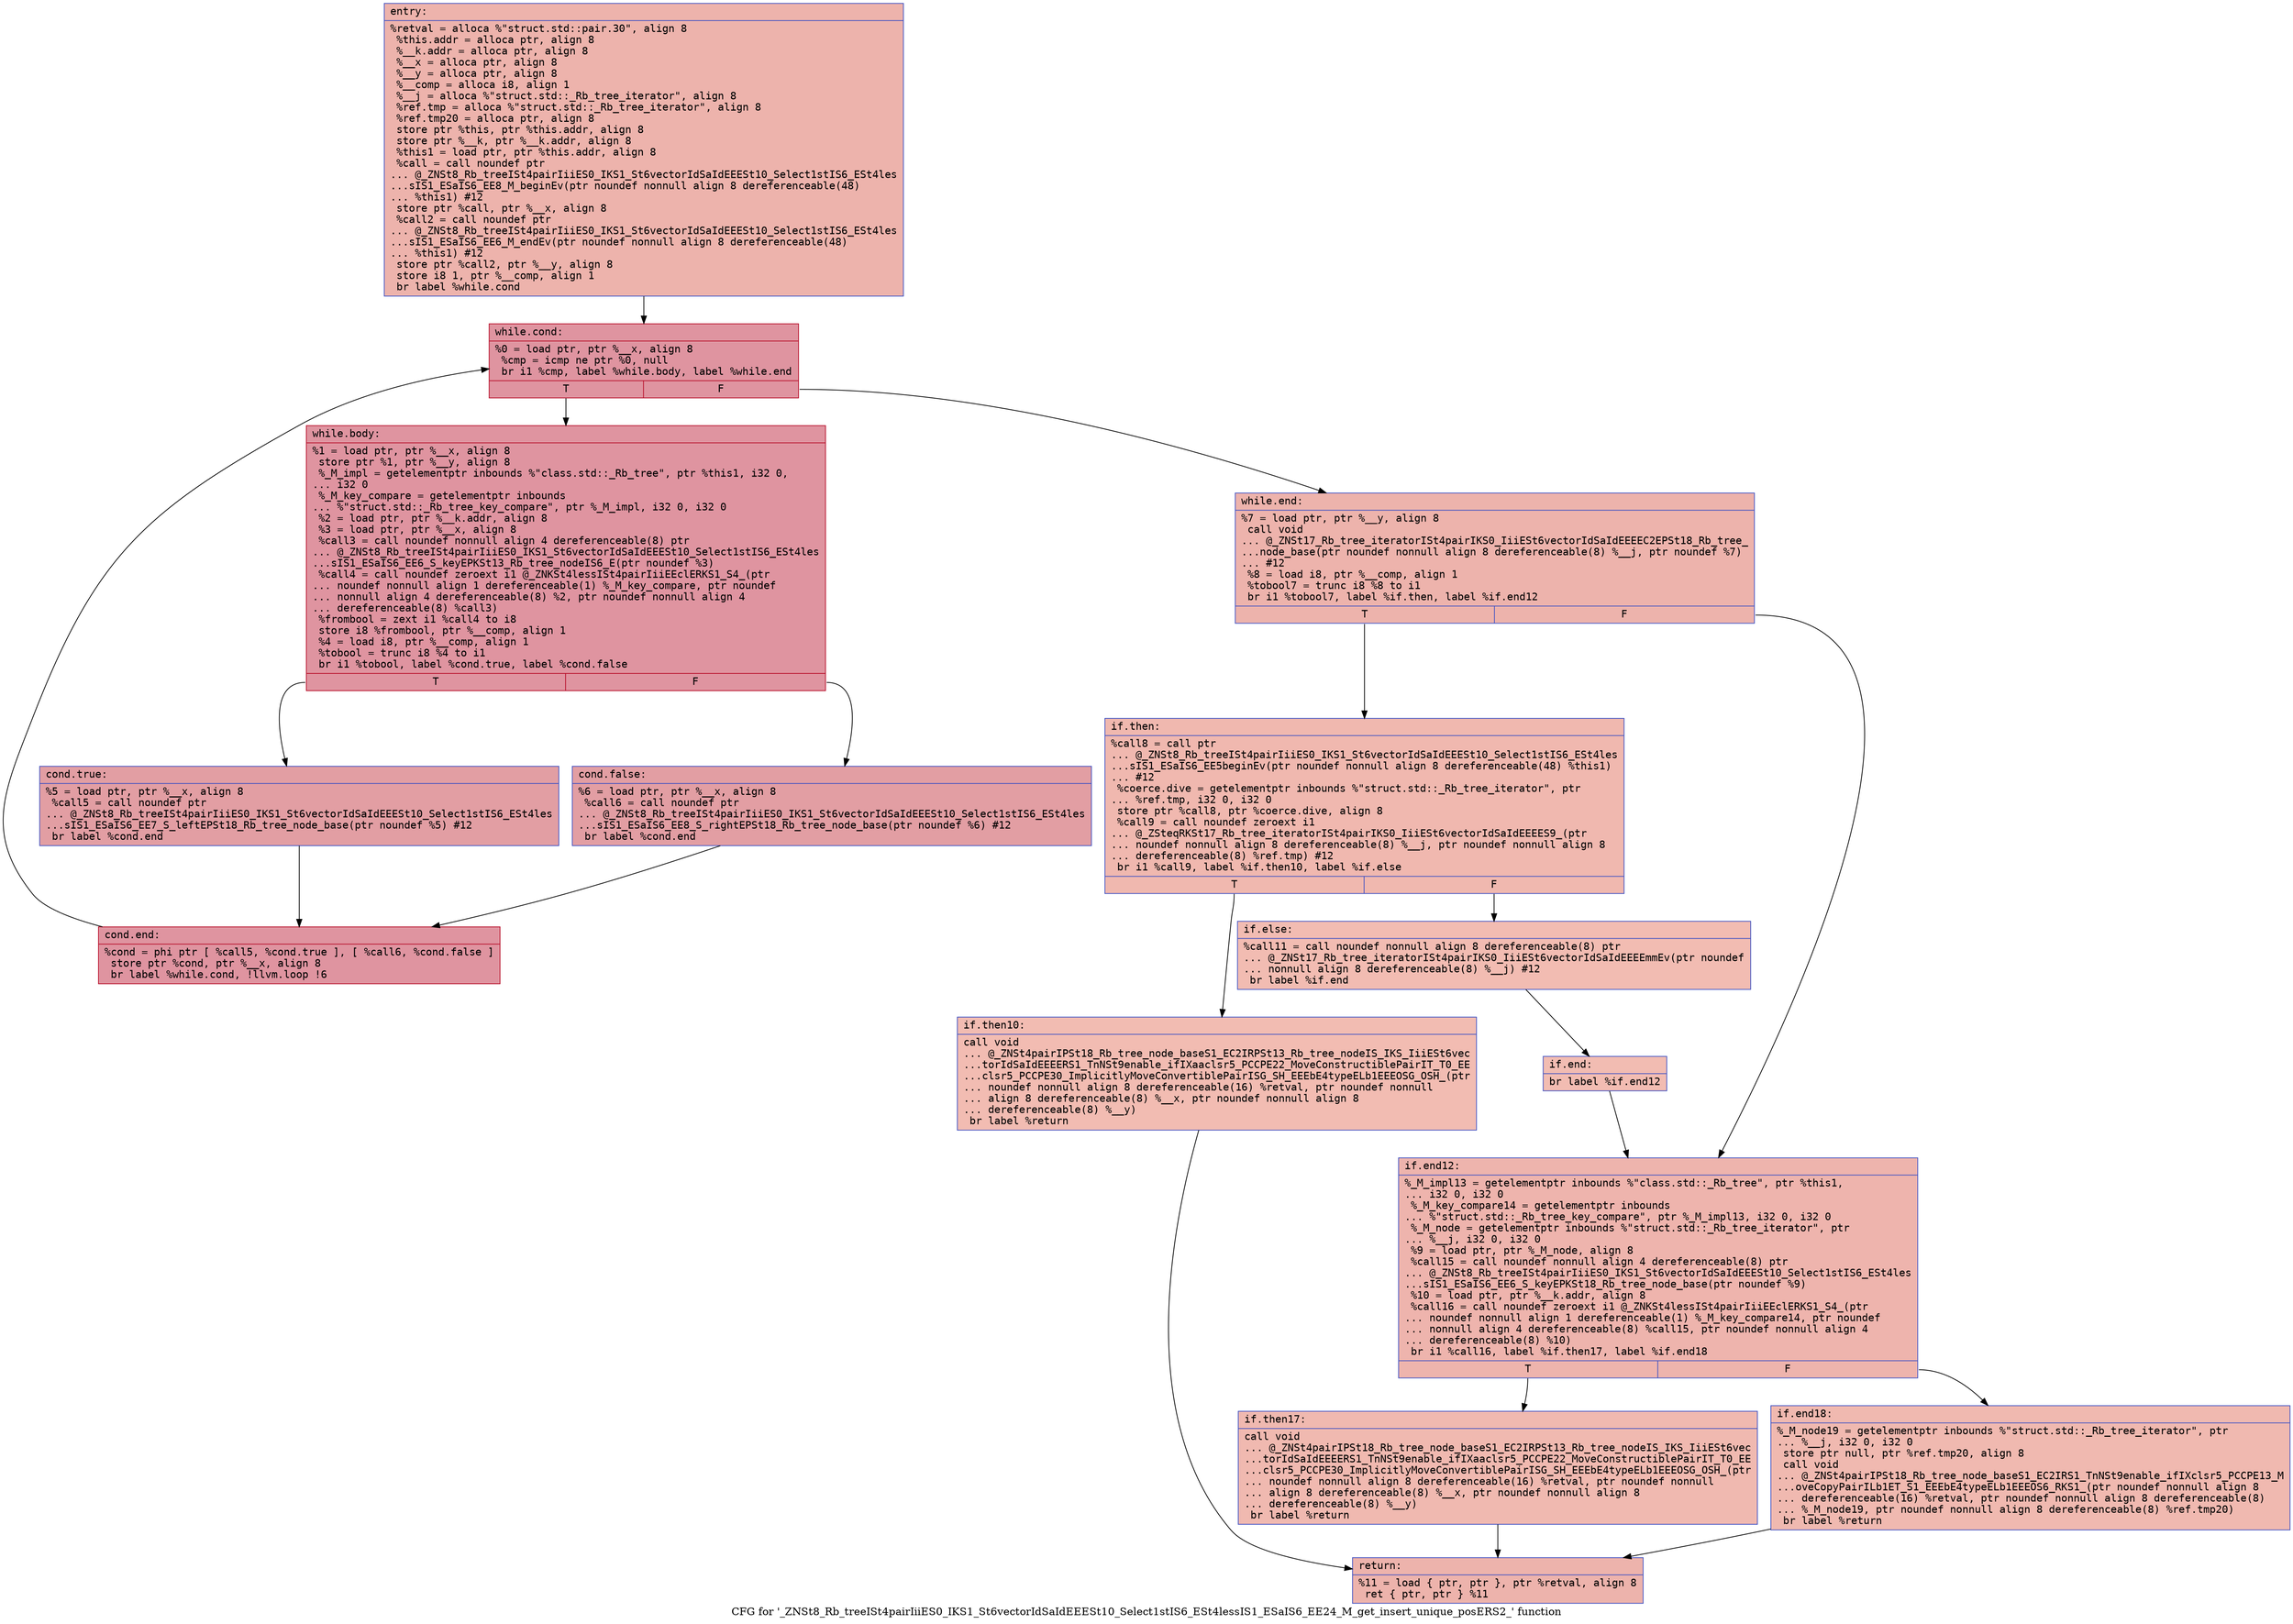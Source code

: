 digraph "CFG for '_ZNSt8_Rb_treeISt4pairIiiES0_IKS1_St6vectorIdSaIdEEESt10_Select1stIS6_ESt4lessIS1_ESaIS6_EE24_M_get_insert_unique_posERS2_' function" {
	label="CFG for '_ZNSt8_Rb_treeISt4pairIiiES0_IKS1_St6vectorIdSaIdEEESt10_Select1stIS6_ESt4lessIS1_ESaIS6_EE24_M_get_insert_unique_posERS2_' function";

	Node0x55e722da2ee0 [shape=record,color="#3d50c3ff", style=filled, fillcolor="#d6524470" fontname="Courier",label="{entry:\l|  %retval = alloca %\"struct.std::pair.30\", align 8\l  %this.addr = alloca ptr, align 8\l  %__k.addr = alloca ptr, align 8\l  %__x = alloca ptr, align 8\l  %__y = alloca ptr, align 8\l  %__comp = alloca i8, align 1\l  %__j = alloca %\"struct.std::_Rb_tree_iterator\", align 8\l  %ref.tmp = alloca %\"struct.std::_Rb_tree_iterator\", align 8\l  %ref.tmp20 = alloca ptr, align 8\l  store ptr %this, ptr %this.addr, align 8\l  store ptr %__k, ptr %__k.addr, align 8\l  %this1 = load ptr, ptr %this.addr, align 8\l  %call = call noundef ptr\l... @_ZNSt8_Rb_treeISt4pairIiiES0_IKS1_St6vectorIdSaIdEEESt10_Select1stIS6_ESt4les\l...sIS1_ESaIS6_EE8_M_beginEv(ptr noundef nonnull align 8 dereferenceable(48)\l... %this1) #12\l  store ptr %call, ptr %__x, align 8\l  %call2 = call noundef ptr\l... @_ZNSt8_Rb_treeISt4pairIiiES0_IKS1_St6vectorIdSaIdEEESt10_Select1stIS6_ESt4les\l...sIS1_ESaIS6_EE6_M_endEv(ptr noundef nonnull align 8 dereferenceable(48)\l... %this1) #12\l  store ptr %call2, ptr %__y, align 8\l  store i8 1, ptr %__comp, align 1\l  br label %while.cond\l}"];
	Node0x55e722da2ee0 -> Node0x55e722da3d80[tooltip="entry -> while.cond\nProbability 100.00%" ];
	Node0x55e722da3d80 [shape=record,color="#b70d28ff", style=filled, fillcolor="#b70d2870" fontname="Courier",label="{while.cond:\l|  %0 = load ptr, ptr %__x, align 8\l  %cmp = icmp ne ptr %0, null\l  br i1 %cmp, label %while.body, label %while.end\l|{<s0>T|<s1>F}}"];
	Node0x55e722da3d80:s0 -> Node0x55e722da3f00[tooltip="while.cond -> while.body\nProbability 96.88%" ];
	Node0x55e722da3d80:s1 -> Node0x55e722da3f80[tooltip="while.cond -> while.end\nProbability 3.12%" ];
	Node0x55e722da3f00 [shape=record,color="#b70d28ff", style=filled, fillcolor="#b70d2870" fontname="Courier",label="{while.body:\l|  %1 = load ptr, ptr %__x, align 8\l  store ptr %1, ptr %__y, align 8\l  %_M_impl = getelementptr inbounds %\"class.std::_Rb_tree\", ptr %this1, i32 0,\l... i32 0\l  %_M_key_compare = getelementptr inbounds\l... %\"struct.std::_Rb_tree_key_compare\", ptr %_M_impl, i32 0, i32 0\l  %2 = load ptr, ptr %__k.addr, align 8\l  %3 = load ptr, ptr %__x, align 8\l  %call3 = call noundef nonnull align 4 dereferenceable(8) ptr\l... @_ZNSt8_Rb_treeISt4pairIiiES0_IKS1_St6vectorIdSaIdEEESt10_Select1stIS6_ESt4les\l...sIS1_ESaIS6_EE6_S_keyEPKSt13_Rb_tree_nodeIS6_E(ptr noundef %3)\l  %call4 = call noundef zeroext i1 @_ZNKSt4lessISt4pairIiiEEclERKS1_S4_(ptr\l... noundef nonnull align 1 dereferenceable(1) %_M_key_compare, ptr noundef\l... nonnull align 4 dereferenceable(8) %2, ptr noundef nonnull align 4\l... dereferenceable(8) %call3)\l  %frombool = zext i1 %call4 to i8\l  store i8 %frombool, ptr %__comp, align 1\l  %4 = load i8, ptr %__comp, align 1\l  %tobool = trunc i8 %4 to i1\l  br i1 %tobool, label %cond.true, label %cond.false\l|{<s0>T|<s1>F}}"];
	Node0x55e722da3f00:s0 -> Node0x55e722da3640[tooltip="while.body -> cond.true\nProbability 50.00%" ];
	Node0x55e722da3f00:s1 -> Node0x55e722da3720[tooltip="while.body -> cond.false\nProbability 50.00%" ];
	Node0x55e722da3640 [shape=record,color="#3d50c3ff", style=filled, fillcolor="#be242e70" fontname="Courier",label="{cond.true:\l|  %5 = load ptr, ptr %__x, align 8\l  %call5 = call noundef ptr\l... @_ZNSt8_Rb_treeISt4pairIiiES0_IKS1_St6vectorIdSaIdEEESt10_Select1stIS6_ESt4les\l...sIS1_ESaIS6_EE7_S_leftEPSt18_Rb_tree_node_base(ptr noundef %5) #12\l  br label %cond.end\l}"];
	Node0x55e722da3640 -> Node0x55e722da4f00[tooltip="cond.true -> cond.end\nProbability 100.00%" ];
	Node0x55e722da3720 [shape=record,color="#3d50c3ff", style=filled, fillcolor="#be242e70" fontname="Courier",label="{cond.false:\l|  %6 = load ptr, ptr %__x, align 8\l  %call6 = call noundef ptr\l... @_ZNSt8_Rb_treeISt4pairIiiES0_IKS1_St6vectorIdSaIdEEESt10_Select1stIS6_ESt4les\l...sIS1_ESaIS6_EE8_S_rightEPSt18_Rb_tree_node_base(ptr noundef %6) #12\l  br label %cond.end\l}"];
	Node0x55e722da3720 -> Node0x55e722da4f00[tooltip="cond.false -> cond.end\nProbability 100.00%" ];
	Node0x55e722da4f00 [shape=record,color="#b70d28ff", style=filled, fillcolor="#b70d2870" fontname="Courier",label="{cond.end:\l|  %cond = phi ptr [ %call5, %cond.true ], [ %call6, %cond.false ]\l  store ptr %cond, ptr %__x, align 8\l  br label %while.cond, !llvm.loop !6\l}"];
	Node0x55e722da4f00 -> Node0x55e722da3d80[tooltip="cond.end -> while.cond\nProbability 100.00%" ];
	Node0x55e722da3f80 [shape=record,color="#3d50c3ff", style=filled, fillcolor="#d6524470" fontname="Courier",label="{while.end:\l|  %7 = load ptr, ptr %__y, align 8\l  call void\l... @_ZNSt17_Rb_tree_iteratorISt4pairIKS0_IiiESt6vectorIdSaIdEEEEC2EPSt18_Rb_tree_\l...node_base(ptr noundef nonnull align 8 dereferenceable(8) %__j, ptr noundef %7)\l... #12\l  %8 = load i8, ptr %__comp, align 1\l  %tobool7 = trunc i8 %8 to i1\l  br i1 %tobool7, label %if.then, label %if.end12\l|{<s0>T|<s1>F}}"];
	Node0x55e722da3f80:s0 -> Node0x55e722da5680[tooltip="while.end -> if.then\nProbability 50.00%" ];
	Node0x55e722da3f80:s1 -> Node0x55e722da56d0[tooltip="while.end -> if.end12\nProbability 50.00%" ];
	Node0x55e722da5680 [shape=record,color="#3d50c3ff", style=filled, fillcolor="#dc5d4a70" fontname="Courier",label="{if.then:\l|  %call8 = call ptr\l... @_ZNSt8_Rb_treeISt4pairIiiES0_IKS1_St6vectorIdSaIdEEESt10_Select1stIS6_ESt4les\l...sIS1_ESaIS6_EE5beginEv(ptr noundef nonnull align 8 dereferenceable(48) %this1)\l... #12\l  %coerce.dive = getelementptr inbounds %\"struct.std::_Rb_tree_iterator\", ptr\l... %ref.tmp, i32 0, i32 0\l  store ptr %call8, ptr %coerce.dive, align 8\l  %call9 = call noundef zeroext i1\l... @_ZSteqRKSt17_Rb_tree_iteratorISt4pairIKS0_IiiESt6vectorIdSaIdEEEES9_(ptr\l... noundef nonnull align 8 dereferenceable(8) %__j, ptr noundef nonnull align 8\l... dereferenceable(8) %ref.tmp) #12\l  br i1 %call9, label %if.then10, label %if.else\l|{<s0>T|<s1>F}}"];
	Node0x55e722da5680:s0 -> Node0x55e722da5c20[tooltip="if.then -> if.then10\nProbability 50.00%" ];
	Node0x55e722da5680:s1 -> Node0x55e722da5fa0[tooltip="if.then -> if.else\nProbability 50.00%" ];
	Node0x55e722da5c20 [shape=record,color="#3d50c3ff", style=filled, fillcolor="#e1675170" fontname="Courier",label="{if.then10:\l|  call void\l... @_ZNSt4pairIPSt18_Rb_tree_node_baseS1_EC2IRPSt13_Rb_tree_nodeIS_IKS_IiiESt6vec\l...torIdSaIdEEEERS1_TnNSt9enable_ifIXaaclsr5_PCCPE22_MoveConstructiblePairIT_T0_EE\l...clsr5_PCCPE30_ImplicitlyMoveConvertiblePairISG_SH_EEEbE4typeELb1EEEOSG_OSH_(ptr\l... noundef nonnull align 8 dereferenceable(16) %retval, ptr noundef nonnull\l... align 8 dereferenceable(8) %__x, ptr noundef nonnull align 8\l... dereferenceable(8) %__y)\l  br label %return\l}"];
	Node0x55e722da5c20 -> Node0x55e722da6390[tooltip="if.then10 -> return\nProbability 100.00%" ];
	Node0x55e722da5fa0 [shape=record,color="#3d50c3ff", style=filled, fillcolor="#e1675170" fontname="Courier",label="{if.else:\l|  %call11 = call noundef nonnull align 8 dereferenceable(8) ptr\l... @_ZNSt17_Rb_tree_iteratorISt4pairIKS0_IiiESt6vectorIdSaIdEEEEmmEv(ptr noundef\l... nonnull align 8 dereferenceable(8) %__j) #12\l  br label %if.end\l}"];
	Node0x55e722da5fa0 -> Node0x55e722da6440[tooltip="if.else -> if.end\nProbability 100.00%" ];
	Node0x55e722da6440 [shape=record,color="#3d50c3ff", style=filled, fillcolor="#e1675170" fontname="Courier",label="{if.end:\l|  br label %if.end12\l}"];
	Node0x55e722da6440 -> Node0x55e722da56d0[tooltip="if.end -> if.end12\nProbability 100.00%" ];
	Node0x55e722da56d0 [shape=record,color="#3d50c3ff", style=filled, fillcolor="#d8564670" fontname="Courier",label="{if.end12:\l|  %_M_impl13 = getelementptr inbounds %\"class.std::_Rb_tree\", ptr %this1,\l... i32 0, i32 0\l  %_M_key_compare14 = getelementptr inbounds\l... %\"struct.std::_Rb_tree_key_compare\", ptr %_M_impl13, i32 0, i32 0\l  %_M_node = getelementptr inbounds %\"struct.std::_Rb_tree_iterator\", ptr\l... %__j, i32 0, i32 0\l  %9 = load ptr, ptr %_M_node, align 8\l  %call15 = call noundef nonnull align 4 dereferenceable(8) ptr\l... @_ZNSt8_Rb_treeISt4pairIiiES0_IKS1_St6vectorIdSaIdEEESt10_Select1stIS6_ESt4les\l...sIS1_ESaIS6_EE6_S_keyEPKSt18_Rb_tree_node_base(ptr noundef %9)\l  %10 = load ptr, ptr %__k.addr, align 8\l  %call16 = call noundef zeroext i1 @_ZNKSt4lessISt4pairIiiEEclERKS1_S4_(ptr\l... noundef nonnull align 1 dereferenceable(1) %_M_key_compare14, ptr noundef\l... nonnull align 4 dereferenceable(8) %call15, ptr noundef nonnull align 4\l... dereferenceable(8) %10)\l  br i1 %call16, label %if.then17, label %if.end18\l|{<s0>T|<s1>F}}"];
	Node0x55e722da56d0:s0 -> Node0x55e722da6fb0[tooltip="if.end12 -> if.then17\nProbability 50.00%" ];
	Node0x55e722da56d0:s1 -> Node0x55e722da7000[tooltip="if.end12 -> if.end18\nProbability 50.00%" ];
	Node0x55e722da6fb0 [shape=record,color="#3d50c3ff", style=filled, fillcolor="#de614d70" fontname="Courier",label="{if.then17:\l|  call void\l... @_ZNSt4pairIPSt18_Rb_tree_node_baseS1_EC2IRPSt13_Rb_tree_nodeIS_IKS_IiiESt6vec\l...torIdSaIdEEEERS1_TnNSt9enable_ifIXaaclsr5_PCCPE22_MoveConstructiblePairIT_T0_EE\l...clsr5_PCCPE30_ImplicitlyMoveConvertiblePairISG_SH_EEEbE4typeELb1EEEOSG_OSH_(ptr\l... noundef nonnull align 8 dereferenceable(16) %retval, ptr noundef nonnull\l... align 8 dereferenceable(8) %__x, ptr noundef nonnull align 8\l... dereferenceable(8) %__y)\l  br label %return\l}"];
	Node0x55e722da6fb0 -> Node0x55e722da6390[tooltip="if.then17 -> return\nProbability 100.00%" ];
	Node0x55e722da7000 [shape=record,color="#3d50c3ff", style=filled, fillcolor="#de614d70" fontname="Courier",label="{if.end18:\l|  %_M_node19 = getelementptr inbounds %\"struct.std::_Rb_tree_iterator\", ptr\l... %__j, i32 0, i32 0\l  store ptr null, ptr %ref.tmp20, align 8\l  call void\l... @_ZNSt4pairIPSt18_Rb_tree_node_baseS1_EC2IRS1_TnNSt9enable_ifIXclsr5_PCCPE13_M\l...oveCopyPairILb1ET_S1_EEEbE4typeELb1EEEOS6_RKS1_(ptr noundef nonnull align 8\l... dereferenceable(16) %retval, ptr noundef nonnull align 8 dereferenceable(8)\l... %_M_node19, ptr noundef nonnull align 8 dereferenceable(8) %ref.tmp20)\l  br label %return\l}"];
	Node0x55e722da7000 -> Node0x55e722da6390[tooltip="if.end18 -> return\nProbability 100.00%" ];
	Node0x55e722da6390 [shape=record,color="#3d50c3ff", style=filled, fillcolor="#d6524470" fontname="Courier",label="{return:\l|  %11 = load \{ ptr, ptr \}, ptr %retval, align 8\l  ret \{ ptr, ptr \} %11\l}"];
}

